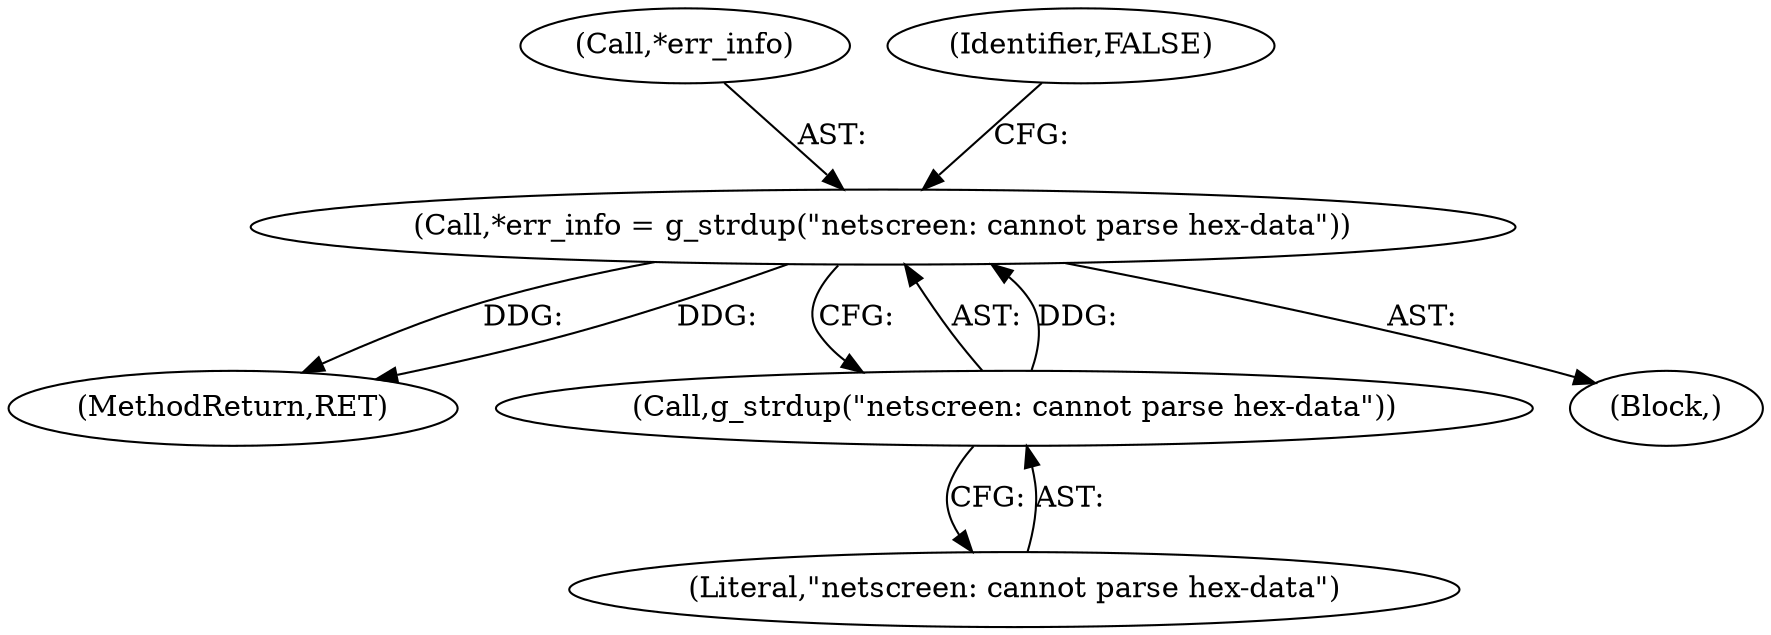 digraph "0_wireshark_11edc83b98a61e890d7bb01855389d40e984ea82@API" {
"1000305" [label="(Call,*err_info = g_strdup(\"netscreen: cannot parse hex-data\"))"];
"1000308" [label="(Call,g_strdup(\"netscreen: cannot parse hex-data\"))"];
"1000306" [label="(Call,*err_info)"];
"1000311" [label="(Identifier,FALSE)"];
"1000308" [label="(Call,g_strdup(\"netscreen: cannot parse hex-data\"))"];
"1000309" [label="(Literal,\"netscreen: cannot parse hex-data\")"];
"1000422" [label="(MethodReturn,RET)"];
"1000300" [label="(Block,)"];
"1000305" [label="(Call,*err_info = g_strdup(\"netscreen: cannot parse hex-data\"))"];
"1000305" -> "1000300"  [label="AST: "];
"1000305" -> "1000308"  [label="CFG: "];
"1000306" -> "1000305"  [label="AST: "];
"1000308" -> "1000305"  [label="AST: "];
"1000311" -> "1000305"  [label="CFG: "];
"1000305" -> "1000422"  [label="DDG: "];
"1000305" -> "1000422"  [label="DDG: "];
"1000308" -> "1000305"  [label="DDG: "];
"1000308" -> "1000309"  [label="CFG: "];
"1000309" -> "1000308"  [label="AST: "];
}
